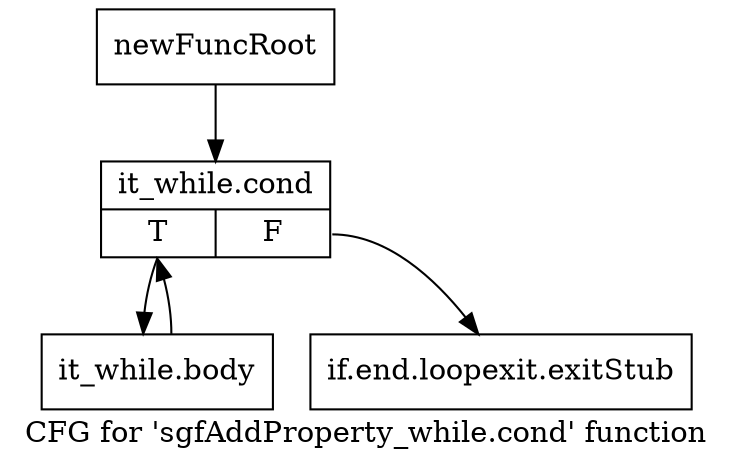 digraph "CFG for 'sgfAddProperty_while.cond' function" {
	label="CFG for 'sgfAddProperty_while.cond' function";

	Node0x3329e50 [shape=record,label="{newFuncRoot}"];
	Node0x3329e50 -> Node0x3329ef0;
	Node0x3329ea0 [shape=record,label="{if.end.loopexit.exitStub}"];
	Node0x3329ef0 [shape=record,label="{it_while.cond|{<s0>T|<s1>F}}"];
	Node0x3329ef0:s0 -> Node0x3329f40;
	Node0x3329ef0:s1 -> Node0x3329ea0;
	Node0x3329f40 [shape=record,label="{it_while.body}"];
	Node0x3329f40 -> Node0x3329ef0;
}
